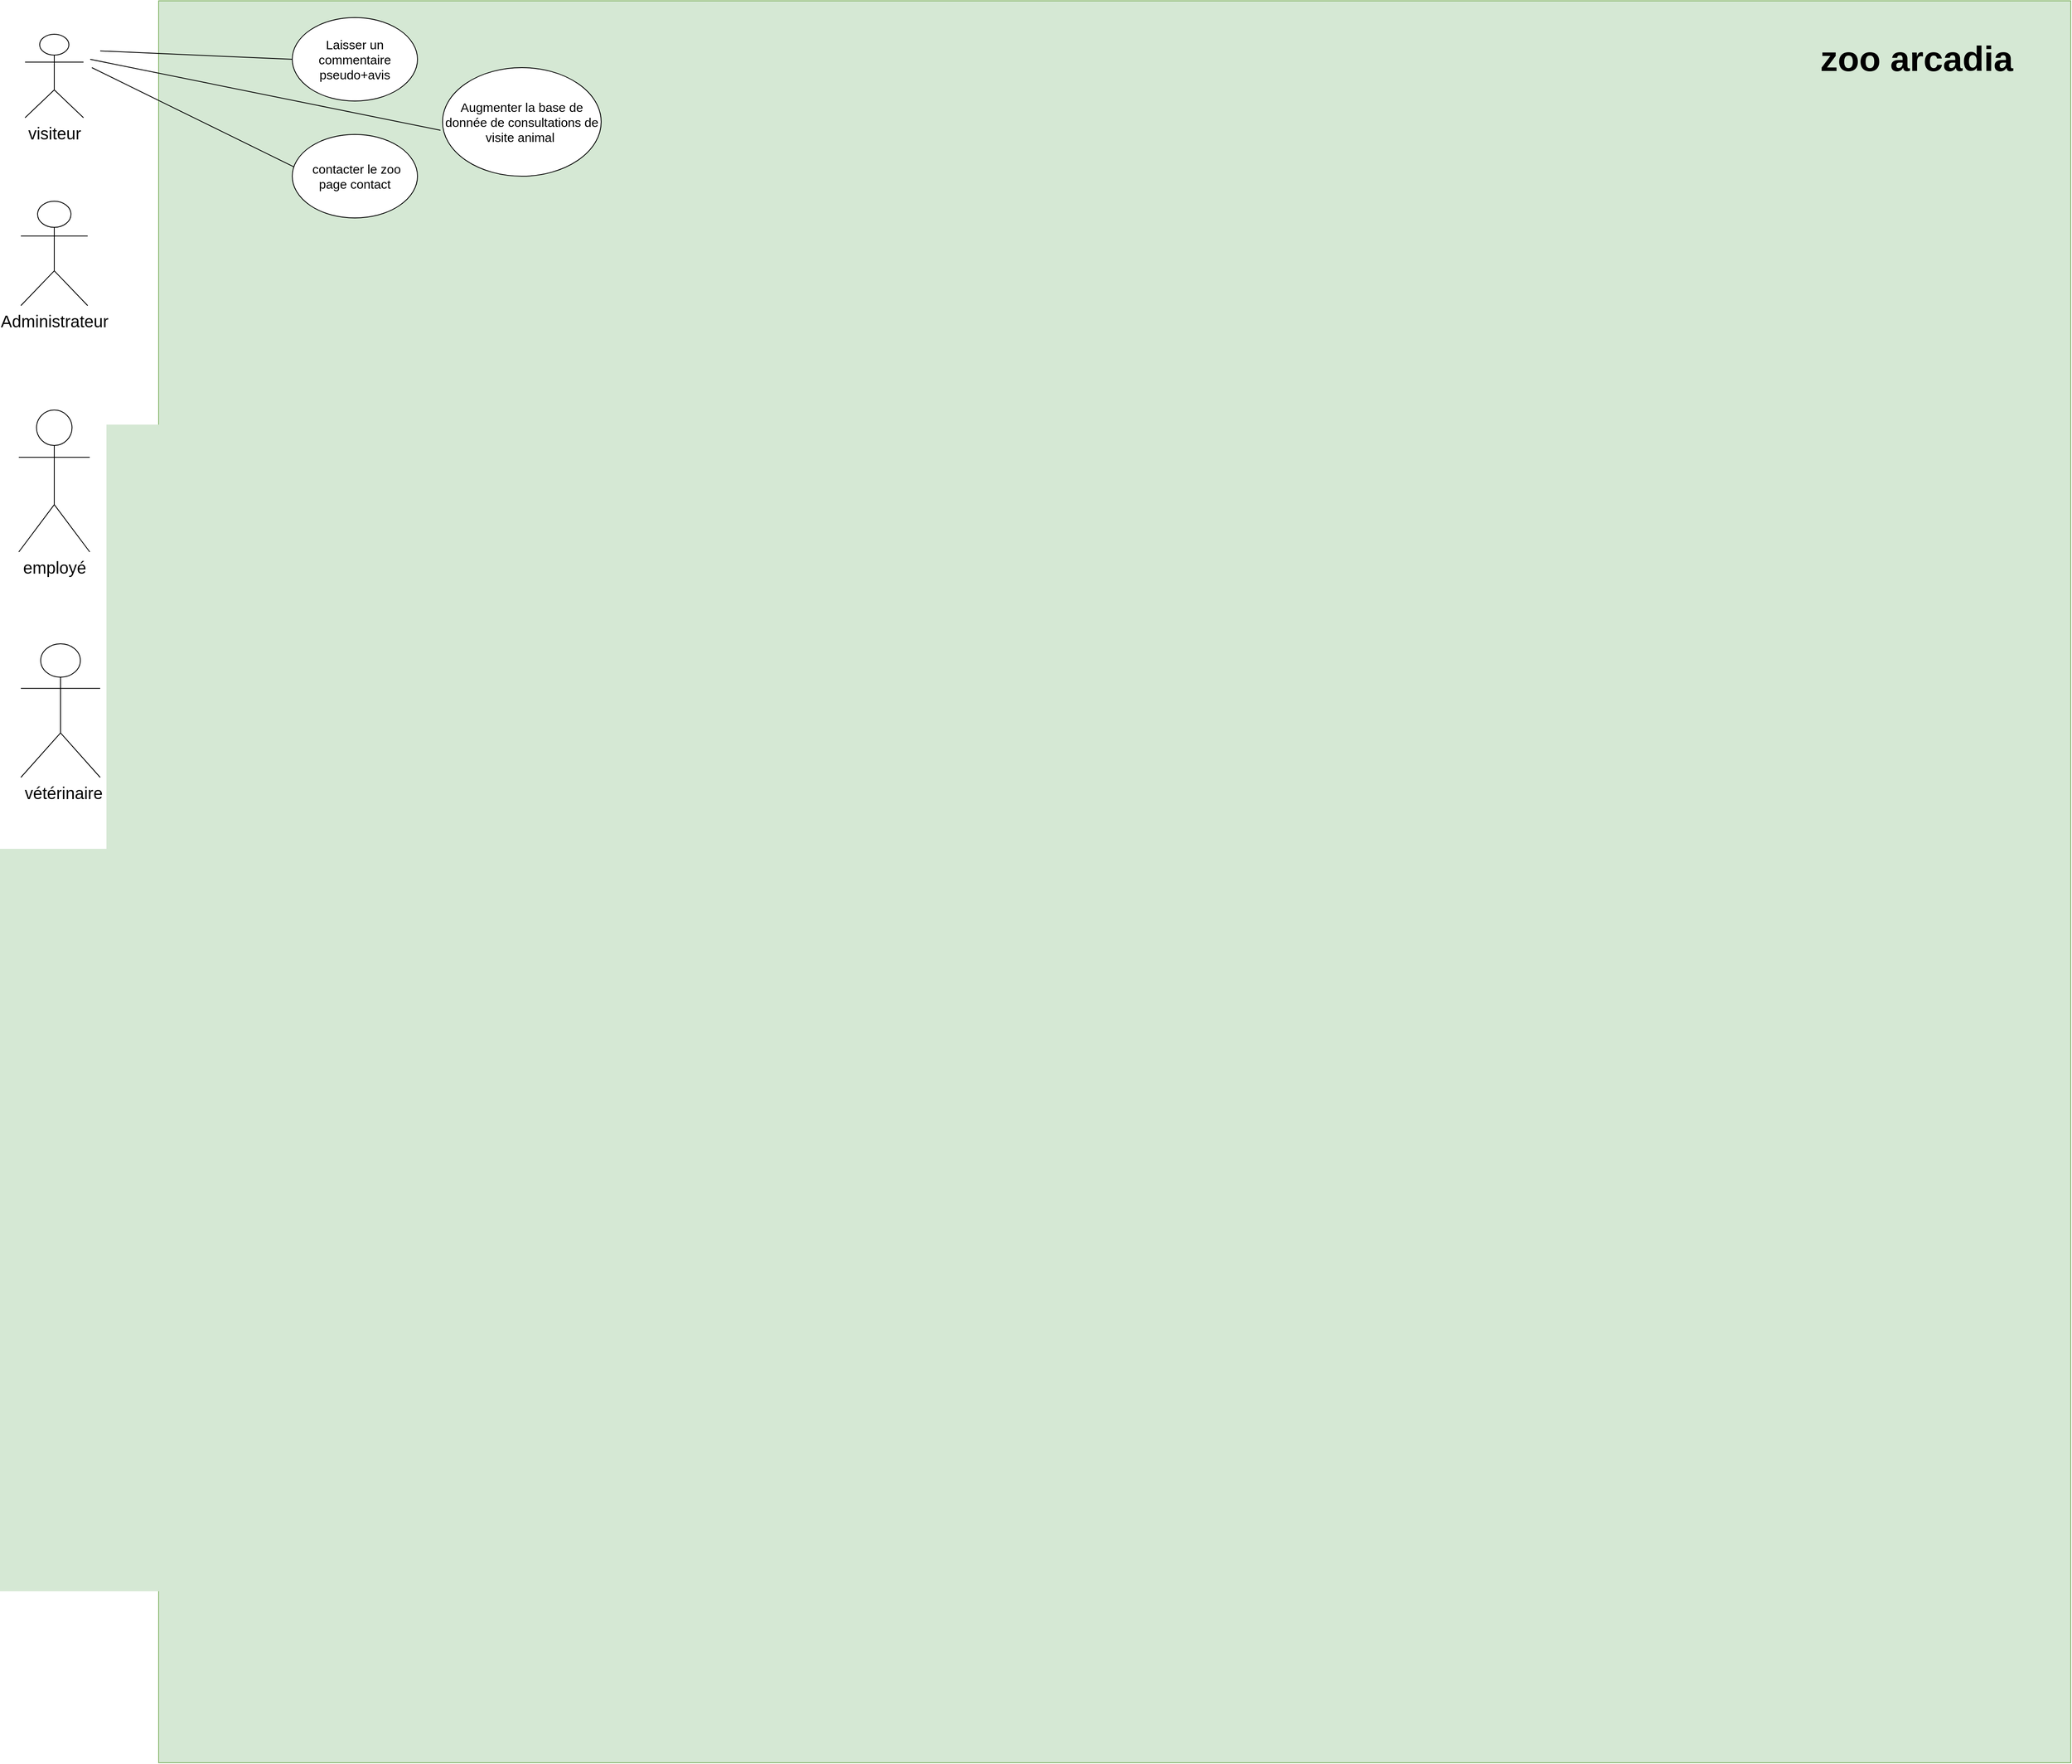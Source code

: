 <mxfile version="24.6.4" type="github">
  <diagram name="Page-1" id="8-Un9mP4CI7cs1p9Rqkq">
    <mxGraphModel dx="1485" dy="744" grid="1" gridSize="10" guides="1" tooltips="1" connect="1" arrows="1" fold="1" page="1" pageScale="1" pageWidth="827" pageHeight="1169" math="0" shadow="0">
      <root>
        <mxCell id="0" />
        <mxCell id="1" parent="0" />
        <mxCell id="-KCOtKO4u_WiJWK0Voqh-3" value="" style="rounded=0;whiteSpace=wrap;html=1;fillColor=#d5e8d4;strokeColor=#82b366;" vertex="1" parent="1">
          <mxGeometry x="440" y="180" width="2290" height="2110" as="geometry" />
        </mxCell>
        <mxCell id="-KCOtKO4u_WiJWK0Voqh-5" value="&lt;font style=&quot;font-size: 42px;&quot;&gt;zoo arcadia&lt;/font&gt;" style="text;strokeColor=none;fillColor=none;html=1;fontSize=24;fontStyle=1;verticalAlign=middle;align=center;" vertex="1" parent="1">
          <mxGeometry x="2410" y="230" width="270" height="40" as="geometry" />
        </mxCell>
        <mxCell id="-KCOtKO4u_WiJWK0Voqh-40" style="rounded=0;orthogonalLoop=1;jettySize=auto;html=1;entryX=0;entryY=0.5;entryDx=0;entryDy=0;endArrow=none;endFill=0;" edge="1" parent="1" target="-KCOtKO4u_WiJWK0Voqh-39">
          <mxGeometry relative="1" as="geometry">
            <mxPoint x="370" y="240" as="sourcePoint" />
            <mxPoint x="587.2" y="249.33" as="targetPoint" />
          </mxGeometry>
        </mxCell>
        <mxCell id="-KCOtKO4u_WiJWK0Voqh-45" style="rounded=0;orthogonalLoop=1;jettySize=auto;html=1;entryX=0;entryY=0.5;entryDx=0;entryDy=0;endArrow=none;endFill=0;" edge="1" parent="1">
          <mxGeometry relative="1" as="geometry">
            <mxPoint x="358" y="250" as="sourcePoint" />
            <mxPoint x="777.5" y="335" as="targetPoint" />
          </mxGeometry>
        </mxCell>
        <mxCell id="-KCOtKO4u_WiJWK0Voqh-15" value="&lt;font style=&quot;font-size: 20px;&quot;&gt;visiteur&lt;/font&gt;" style="shape=umlActor;verticalLabelPosition=bottom;verticalAlign=top;html=1;outlineConnect=0;" vertex="1" parent="1">
          <mxGeometry x="280" y="220" width="70" height="100" as="geometry" />
        </mxCell>
        <mxCell id="-KCOtKO4u_WiJWK0Voqh-19" value="&lt;font style=&quot;font-size: 20px;&quot;&gt;Administrateur&lt;/font&gt;" style="shape=umlActor;verticalLabelPosition=bottom;verticalAlign=top;html=1;outlineConnect=0;" vertex="1" parent="1">
          <mxGeometry x="275" y="420" width="80" height="125" as="geometry" />
        </mxCell>
        <mxCell id="-KCOtKO4u_WiJWK0Voqh-28" value="&lt;font style=&quot;font-size: 20px;&quot;&gt;employé&lt;/font&gt;" style="shape=umlActor;verticalLabelPosition=bottom;verticalAlign=top;html=1;outlineConnect=0;" vertex="1" parent="1">
          <mxGeometry x="272.5" y="670" width="85" height="170" as="geometry" />
        </mxCell>
        <mxCell id="-KCOtKO4u_WiJWK0Voqh-38" value="&lt;font style=&quot;font-size: 20px;&quot;&gt;&amp;nbsp;vétérinaire&lt;/font&gt;" style="shape=umlActor;verticalLabelPosition=bottom;verticalAlign=top;html=1;outlineConnect=0;" vertex="1" parent="1">
          <mxGeometry x="275" y="950" width="95" height="160" as="geometry" />
        </mxCell>
        <mxCell id="-KCOtKO4u_WiJWK0Voqh-39" value="&lt;font style=&quot;font-size: 15px;&quot;&gt;Laisser un commentaire&lt;/font&gt;&lt;div style=&quot;font-size: 15px;&quot;&gt;&lt;font style=&quot;font-size: 15px;&quot;&gt;pseudo+avis&lt;/font&gt;&lt;/div&gt;" style="ellipse;whiteSpace=wrap;html=1;" vertex="1" parent="1">
          <mxGeometry x="600" y="200" width="150" height="100" as="geometry" />
        </mxCell>
        <mxCell id="-KCOtKO4u_WiJWK0Voqh-41" value="&lt;font style=&quot;font-size: 15px;&quot;&gt;&amp;nbsp;contacter le zoo&lt;/font&gt;&lt;div&gt;&lt;font style=&quot;font-size: 15px;&quot;&gt;page contact&lt;/font&gt;&lt;/div&gt;" style="ellipse;whiteSpace=wrap;html=1;" vertex="1" parent="1">
          <mxGeometry x="600" y="340" width="150" height="100" as="geometry" />
        </mxCell>
        <mxCell id="-KCOtKO4u_WiJWK0Voqh-42" style="rounded=0;orthogonalLoop=1;jettySize=auto;html=1;entryX=0.011;entryY=0.387;entryDx=0;entryDy=0;entryPerimeter=0;endArrow=none;endFill=0;" edge="1" parent="1" target="-KCOtKO4u_WiJWK0Voqh-41">
          <mxGeometry relative="1" as="geometry">
            <mxPoint x="360" y="260" as="sourcePoint" />
          </mxGeometry>
        </mxCell>
        <mxCell id="-KCOtKO4u_WiJWK0Voqh-43" value="&lt;font style=&quot;font-size: 15px;&quot;&gt;Augmenter la base de donnée de consultations de visite animal&amp;nbsp;&lt;/font&gt;" style="ellipse;whiteSpace=wrap;html=1;" vertex="1" parent="1">
          <mxGeometry x="780" y="260" width="190" height="130" as="geometry" />
        </mxCell>
      </root>
    </mxGraphModel>
  </diagram>
</mxfile>
